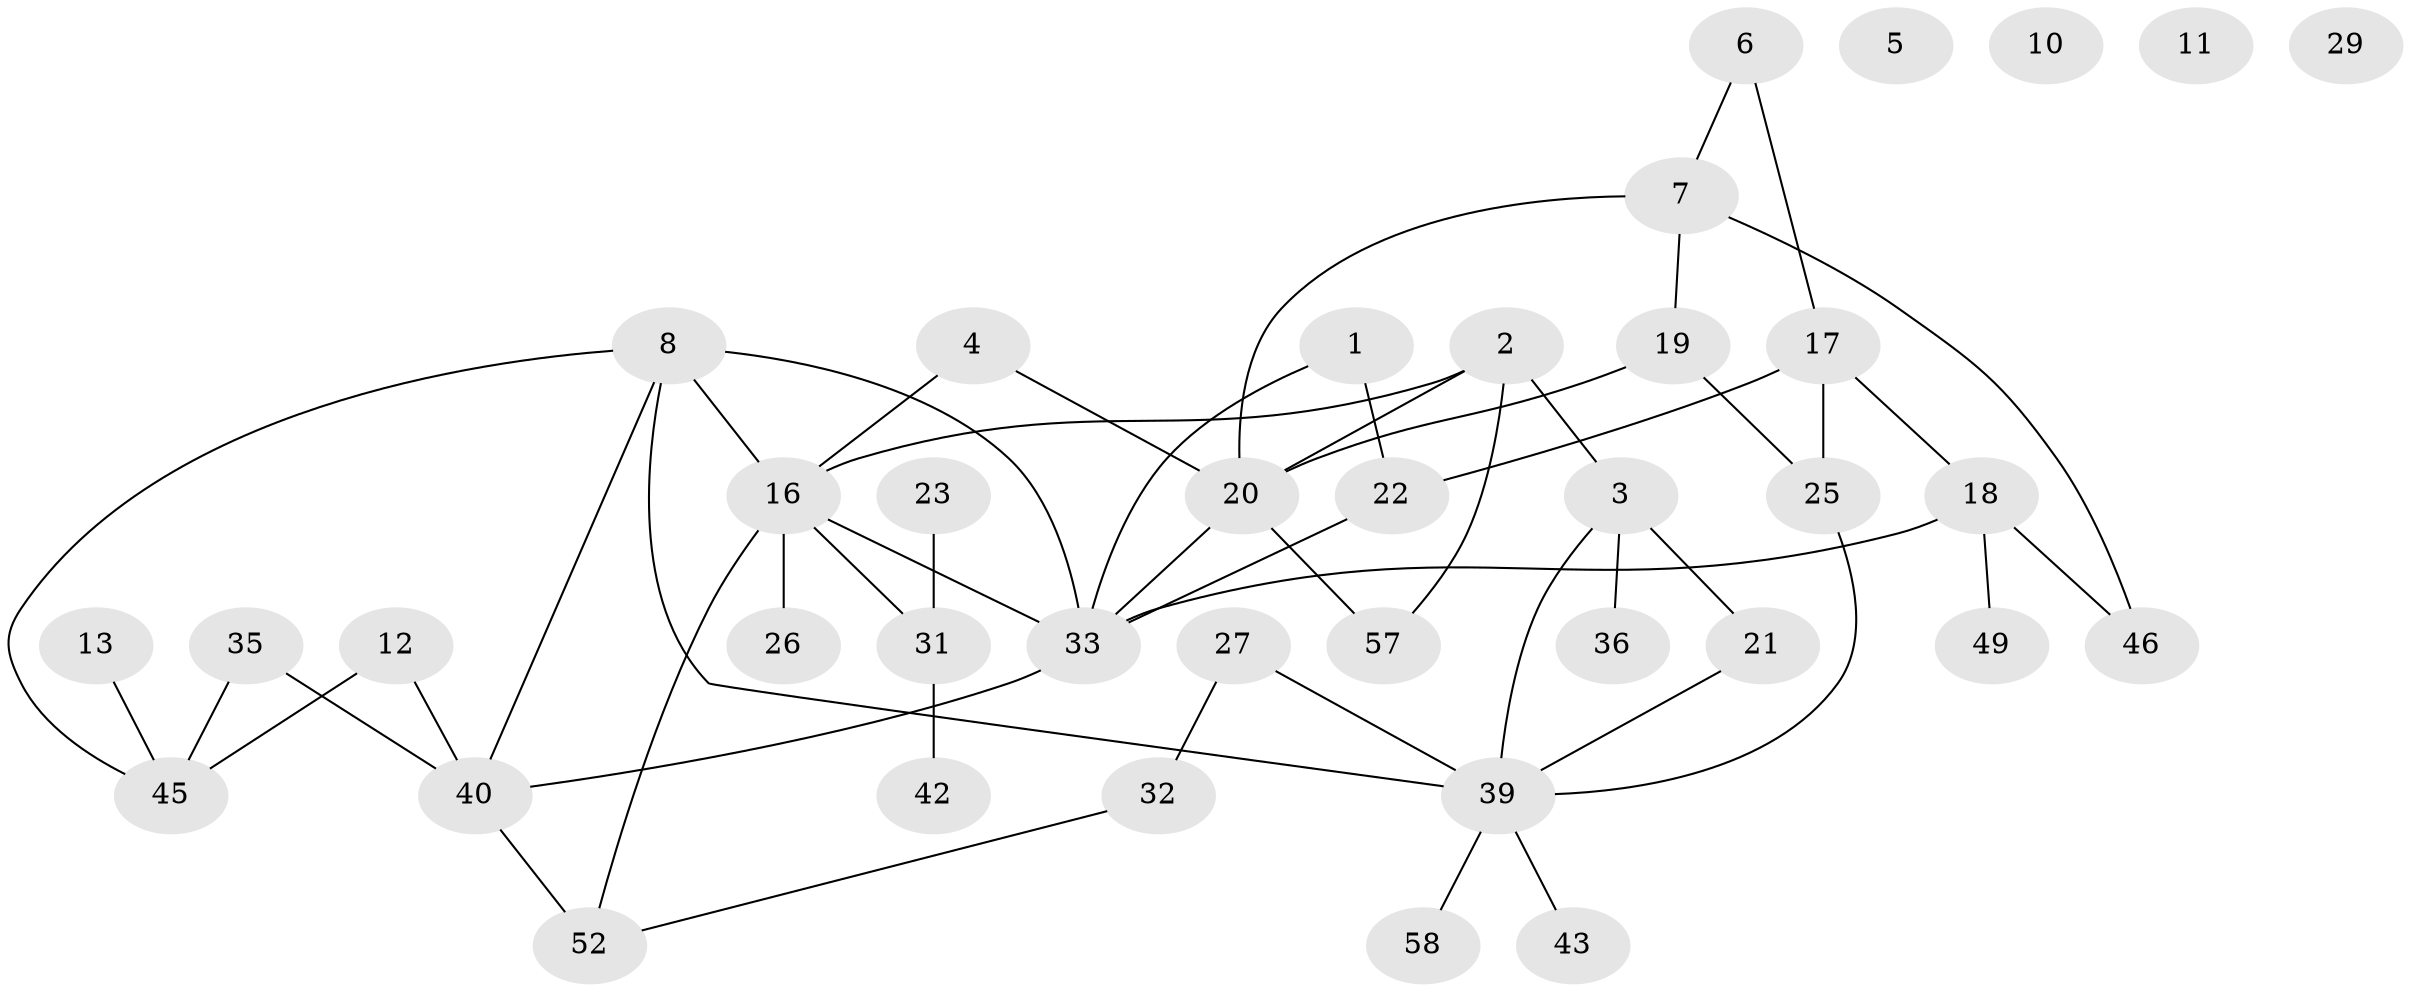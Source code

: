 // original degree distribution, {2: 0.29508196721311475, 3: 0.19672131147540983, 4: 0.18032786885245902, 0: 0.04918032786885246, 1: 0.21311475409836064, 6: 0.01639344262295082, 5: 0.04918032786885246}
// Generated by graph-tools (version 1.1) at 2025/41/03/06/25 10:41:19]
// undirected, 39 vertices, 52 edges
graph export_dot {
graph [start="1"]
  node [color=gray90,style=filled];
  1;
  2 [super="+38"];
  3 [super="+61"];
  4;
  5;
  6;
  7 [super="+9"];
  8 [super="+30"];
  10;
  11 [super="+15"];
  12;
  13 [super="+14"];
  16 [super="+53"];
  17 [super="+60"];
  18 [super="+28"];
  19 [super="+34"];
  20 [super="+56"];
  21 [super="+54"];
  22 [super="+24"];
  23;
  25 [super="+37"];
  26;
  27;
  29;
  31 [super="+55"];
  32 [super="+41"];
  33 [super="+59"];
  35;
  36;
  39 [super="+50"];
  40 [super="+44"];
  42 [super="+47"];
  43;
  45 [super="+48"];
  46 [super="+51"];
  49;
  52;
  57;
  58;
  1 -- 33;
  1 -- 22;
  2 -- 3;
  2 -- 16;
  2 -- 57;
  2 -- 20;
  3 -- 21;
  3 -- 39;
  3 -- 36;
  4 -- 16;
  4 -- 20;
  6 -- 17;
  6 -- 7;
  7 -- 19;
  7 -- 20;
  7 -- 46;
  8 -- 40;
  8 -- 39;
  8 -- 16;
  8 -- 45;
  8 -- 33;
  12 -- 45;
  12 -- 40;
  13 -- 45;
  16 -- 26;
  16 -- 31 [weight=2];
  16 -- 33;
  16 -- 52;
  17 -- 22;
  17 -- 18;
  17 -- 25;
  18 -- 49;
  18 -- 33;
  18 -- 46;
  19 -- 25;
  19 -- 20;
  20 -- 33;
  20 -- 57;
  21 -- 39;
  22 -- 33;
  23 -- 31;
  25 -- 39;
  27 -- 32;
  27 -- 39;
  31 -- 42;
  32 -- 52;
  33 -- 40;
  35 -- 40;
  35 -- 45;
  39 -- 43;
  39 -- 58;
  40 -- 52;
}

